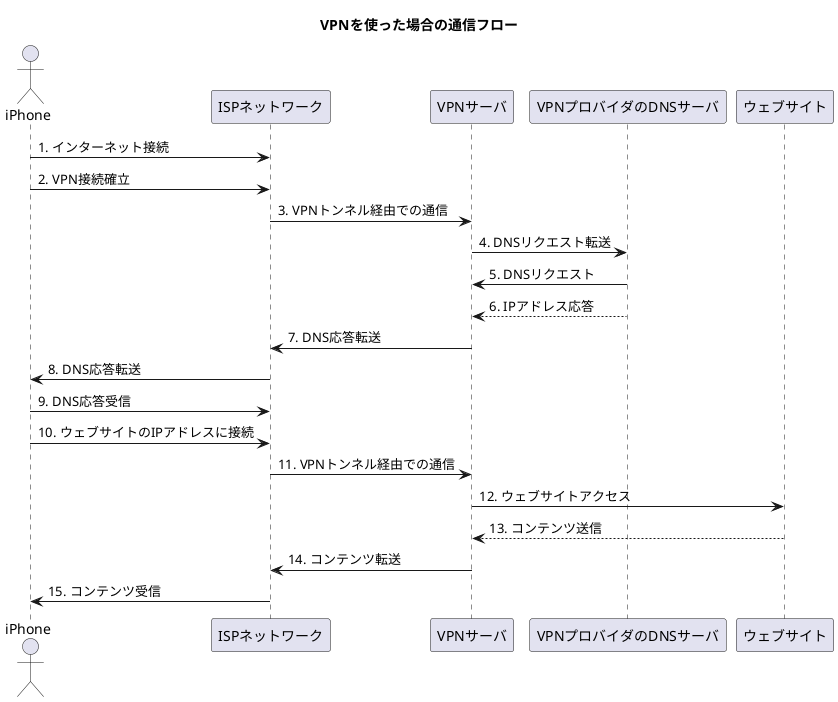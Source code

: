 @startuml

title VPNを使った場合の通信フロー

actor iPhone
participant "ISPネットワーク" as ISP
participant "VPNサーバ" as VPN
participant "VPNプロバイダのDNSサーバ" as VPNDNS
participant "ウェブサイト" as Website

iPhone -> ISP: 1. インターネット接続
iPhone -> ISP: 2. VPN接続確立
ISP -> VPN: 3. VPNトンネル経由での通信
VPN -> VPNDNS: 4. DNSリクエスト転送
VPNDNS -> VPN: 5. DNSリクエスト
VPNDNS --> VPN: 6. IPアドレス応答
VPN -> ISP: 7. DNS応答転送
ISP -> iPhone: 8. DNS応答転送
iPhone -> ISP: 9. DNS応答受信
iPhone -> ISP: 10. ウェブサイトのIPアドレスに接続
ISP -> VPN: 11. VPNトンネル経由での通信
VPN -> Website: 12. ウェブサイトアクセス
Website --> VPN: 13. コンテンツ送信
VPN -> ISP: 14. コンテンツ転送
ISP -> iPhone: 15. コンテンツ受信

@enduml

